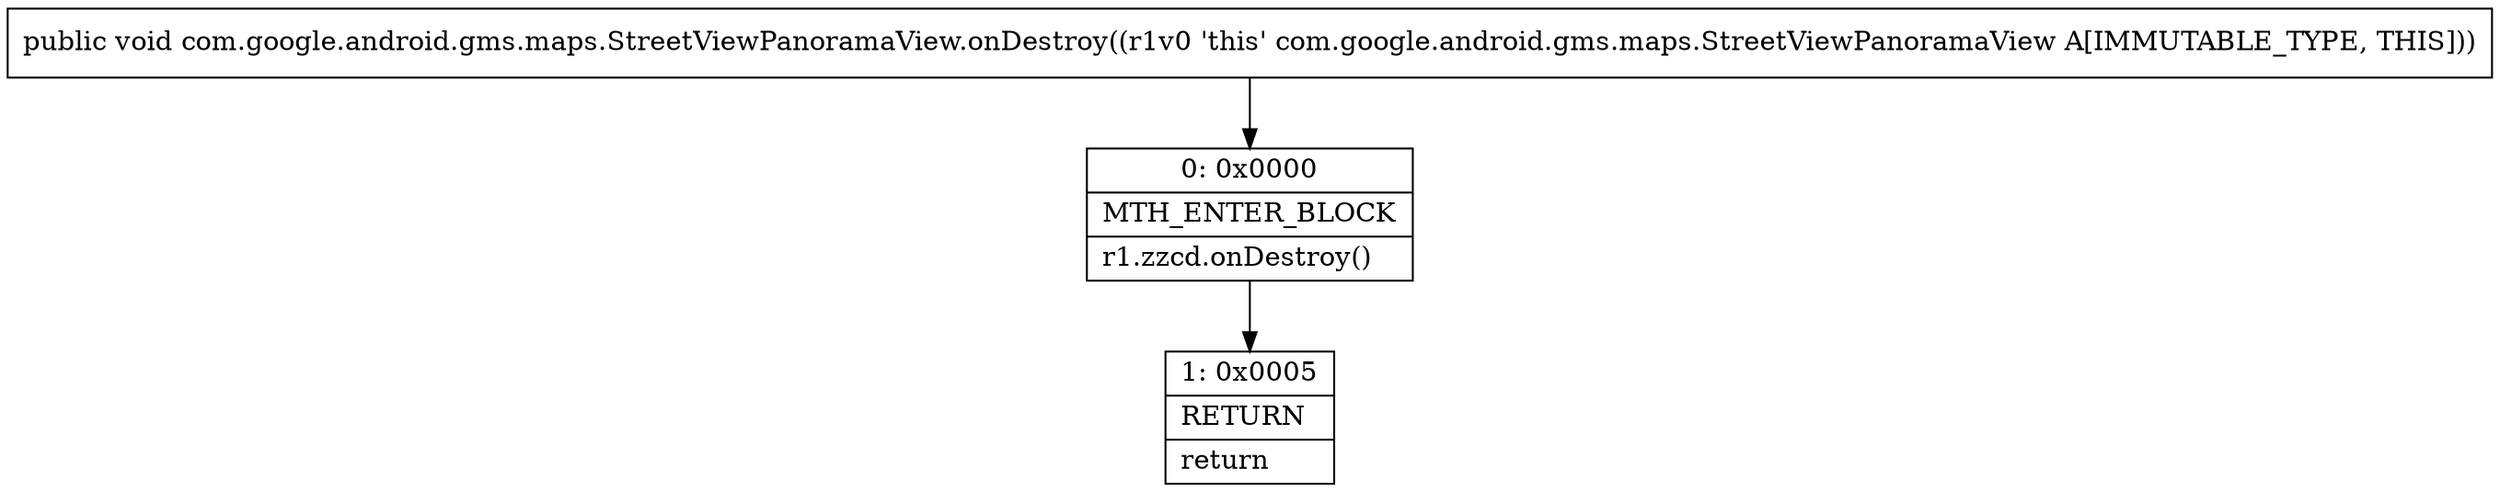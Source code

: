 digraph "CFG forcom.google.android.gms.maps.StreetViewPanoramaView.onDestroy()V" {
Node_0 [shape=record,label="{0\:\ 0x0000|MTH_ENTER_BLOCK\l|r1.zzcd.onDestroy()\l}"];
Node_1 [shape=record,label="{1\:\ 0x0005|RETURN\l|return\l}"];
MethodNode[shape=record,label="{public void com.google.android.gms.maps.StreetViewPanoramaView.onDestroy((r1v0 'this' com.google.android.gms.maps.StreetViewPanoramaView A[IMMUTABLE_TYPE, THIS])) }"];
MethodNode -> Node_0;
Node_0 -> Node_1;
}

